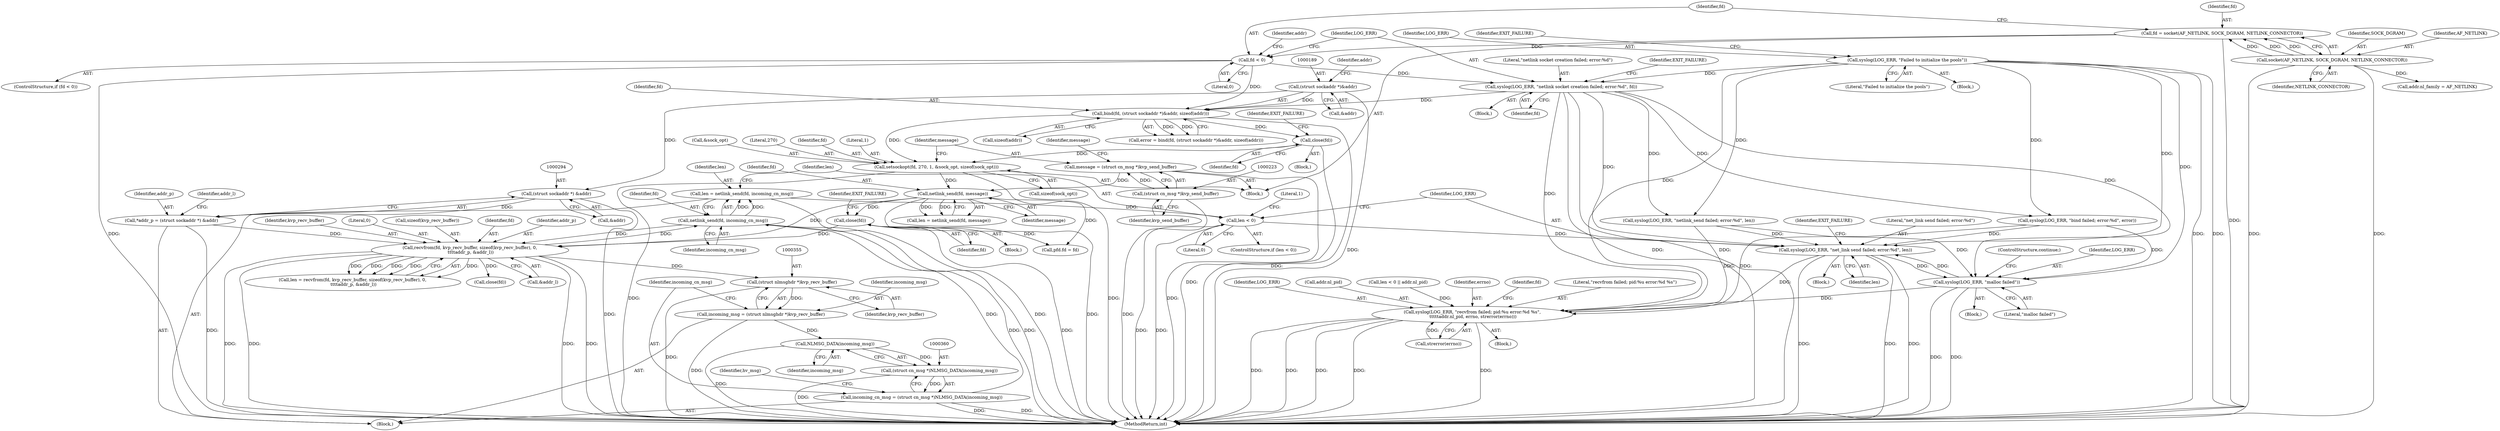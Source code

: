 digraph "0_linux_95a69adab9acfc3981c504737a2b6578e4d846ef@API" {
"1000852" [label="(Call,len = netlink_send(fd, incoming_cn_msg))"];
"1000854" [label="(Call,netlink_send(fd, incoming_cn_msg))"];
"1000320" [label="(Call,recvfrom(fd, kvp_recv_buffer, sizeof(kvp_recv_buffer), 0,\n \t\t\t\taddr_p, &addr_l))"];
"1000266" [label="(Call,netlink_send(fd, message))"];
"1000212" [label="(Call,setsockopt(fd, 270, 1, &sock_opt, sizeof(sock_opt)))"];
"1000186" [label="(Call,bind(fd, (struct sockaddr *)&addr, sizeof(addr)))"];
"1000154" [label="(Call,fd < 0)"];
"1000147" [label="(Call,fd = socket(AF_NETLINK, SOCK_DGRAM, NETLINK_CONNECTOR))"];
"1000149" [label="(Call,socket(AF_NETLINK, SOCK_DGRAM, NETLINK_CONNECTOR))"];
"1000158" [label="(Call,syslog(LOG_ERR, \"netlink socket creation failed; error:%d\", fd))"];
"1000142" [label="(Call,syslog(LOG_ERR, \"Failed to initialize the pools\"))"];
"1000188" [label="(Call,(struct sockaddr *)&addr)"];
"1000203" [label="(Call,close(fd))"];
"1000220" [label="(Call,message = (struct cn_msg *)kvp_send_buffer)"];
"1000222" [label="(Call,(struct cn_msg *)kvp_send_buffer)"];
"1000278" [label="(Call,close(fd))"];
"1000291" [label="(Call,*addr_p = (struct sockaddr *) &addr)"];
"1000293" [label="(Call,(struct sockaddr *) &addr)"];
"1000357" [label="(Call,incoming_cn_msg = (struct cn_msg *)NLMSG_DATA(incoming_msg))"];
"1000359" [label="(Call,(struct cn_msg *)NLMSG_DATA(incoming_msg))"];
"1000361" [label="(Call,NLMSG_DATA(incoming_msg))"];
"1000352" [label="(Call,incoming_msg = (struct nlmsghdr *)kvp_recv_buffer)"];
"1000354" [label="(Call,(struct nlmsghdr *)kvp_recv_buffer)"];
"1000858" [label="(Call,len < 0)"];
"1000862" [label="(Call,syslog(LOG_ERR, \"net_link send failed; error:%d\", len))"];
"1000338" [label="(Call,syslog(LOG_ERR, \"recvfrom failed; pid:%u error:%d %s\",\n \t\t\t\t\taddr.nl_pid, errno, strerror(errno)))"];
"1000429" [label="(Call,syslog(LOG_ERR, \"malloc failed\"))"];
"1000353" [label="(Identifier,incoming_msg)"];
"1000143" [label="(Identifier,LOG_ERR)"];
"1000267" [label="(Identifier,fd)"];
"1000164" [label="(Call,addr.nl_family = AF_NETLINK)"];
"1000278" [label="(Call,close(fd))"];
"1000222" [label="(Call,(struct cn_msg *)kvp_send_buffer)"];
"1000166" [label="(Identifier,addr)"];
"1000354" [label="(Call,(struct nlmsghdr *)kvp_recv_buffer)"];
"1000187" [label="(Identifier,fd)"];
"1000281" [label="(Identifier,EXIT_FAILURE)"];
"1000432" [label="(ControlStructure,continue;)"];
"1000214" [label="(Literal,270)"];
"1000868" [label="(MethodReturn,int)"];
"1000220" [label="(Call,message = (struct cn_msg *)kvp_send_buffer)"];
"1000203" [label="(Call,close(fd))"];
"1000155" [label="(Identifier,fd)"];
"1000861" [label="(Block,)"];
"1000867" [label="(Identifier,EXIT_FAILURE)"];
"1000190" [label="(Call,&addr)"];
"1000322" [label="(Identifier,kvp_recv_buffer)"];
"1000279" [label="(Identifier,fd)"];
"1000339" [label="(Identifier,LOG_ERR)"];
"1000146" [label="(Identifier,EXIT_FAILURE)"];
"1000292" [label="(Identifier,addr_p)"];
"1000318" [label="(Call,len = recvfrom(fd, kvp_recv_buffer, sizeof(kvp_recv_buffer), 0,\n \t\t\t\taddr_p, &addr_l))"];
"1000268" [label="(Identifier,message)"];
"1000864" [label="(Literal,\"net_link send failed; error:%d\")"];
"1000341" [label="(Call,addr.nl_pid)"];
"1000852" [label="(Call,len = netlink_send(fd, incoming_cn_msg))"];
"1000198" [label="(Block,)"];
"1000186" [label="(Call,bind(fd, (struct sockaddr *)&addr, sizeof(addr)))"];
"1000160" [label="(Literal,\"netlink socket creation failed; error:%d\")"];
"1000337" [label="(Block,)"];
"1000325" [label="(Literal,0)"];
"1000152" [label="(Identifier,NETLINK_CONNECTOR)"];
"1000228" [label="(Identifier,message)"];
"1000224" [label="(Identifier,kvp_send_buffer)"];
"1000156" [label="(Literal,0)"];
"1000212" [label="(Call,setsockopt(fd, 270, 1, &sock_opt, sizeof(sock_opt)))"];
"1000144" [label="(Literal,\"Failed to initialize the pools\")"];
"1000192" [label="(Call,sizeof(addr))"];
"1000218" [label="(Call,sizeof(sock_opt))"];
"1000330" [label="(Call,len < 0 || addr.nl_pid)"];
"1000430" [label="(Identifier,LOG_ERR)"];
"1000215" [label="(Literal,1)"];
"1000289" [label="(Block,)"];
"1000159" [label="(Identifier,LOG_ERR)"];
"1000345" [label="(Call,strerror(errno))"];
"1000344" [label="(Identifier,errno)"];
"1000295" [label="(Call,&addr)"];
"1000347" [label="(Call,close(fd))"];
"1000151" [label="(Identifier,SOCK_DGRAM)"];
"1000288" [label="(Literal,1)"];
"1000320" [label="(Call,recvfrom(fd, kvp_recv_buffer, sizeof(kvp_recv_buffer), 0,\n \t\t\t\taddr_p, &addr_l))"];
"1000274" [label="(Call,syslog(LOG_ERR, \"netlink_send failed; error:%d\", len))"];
"1000157" [label="(Block,)"];
"1000856" [label="(Identifier,incoming_cn_msg)"];
"1000150" [label="(Identifier,AF_NETLINK)"];
"1000429" [label="(Call,syslog(LOG_ERR, \"malloc failed\"))"];
"1000348" [label="(Identifier,fd)"];
"1000204" [label="(Identifier,fd)"];
"1000323" [label="(Call,sizeof(kvp_recv_buffer))"];
"1000858" [label="(Call,len < 0)"];
"1000327" [label="(Call,&addr_l)"];
"1000206" [label="(Identifier,EXIT_FAILURE)"];
"1000293" [label="(Call,(struct sockaddr *) &addr)"];
"1000141" [label="(Block,)"];
"1000359" [label="(Call,(struct cn_msg *)NLMSG_DATA(incoming_msg))"];
"1000188" [label="(Call,(struct sockaddr *)&addr)"];
"1000860" [label="(Literal,0)"];
"1000184" [label="(Call,error = bind(fd, (struct sockaddr *)&addr, sizeof(addr)))"];
"1000110" [label="(Block,)"];
"1000148" [label="(Identifier,fd)"];
"1000361" [label="(Call,NLMSG_DATA(incoming_msg))"];
"1000364" [label="(Identifier,hv_msg)"];
"1000428" [label="(Block,)"];
"1000158" [label="(Call,syslog(LOG_ERR, \"netlink socket creation failed; error:%d\", fd))"];
"1000859" [label="(Identifier,len)"];
"1000321" [label="(Identifier,fd)"];
"1000199" [label="(Call,syslog(LOG_ERR, \"bind failed; error:%d\", error))"];
"1000862" [label="(Call,syslog(LOG_ERR, \"net_link send failed; error:%d\", len))"];
"1000326" [label="(Identifier,addr_p)"];
"1000357" [label="(Call,incoming_cn_msg = (struct cn_msg *)NLMSG_DATA(incoming_msg))"];
"1000352" [label="(Call,incoming_msg = (struct nlmsghdr *)kvp_recv_buffer)"];
"1000161" [label="(Identifier,fd)"];
"1000863" [label="(Identifier,LOG_ERR)"];
"1000853" [label="(Identifier,len)"];
"1000216" [label="(Call,&sock_opt)"];
"1000865" [label="(Identifier,len)"];
"1000299" [label="(Identifier,addr_l)"];
"1000163" [label="(Identifier,EXIT_FAILURE)"];
"1000266" [label="(Call,netlink_send(fd, message))"];
"1000273" [label="(Block,)"];
"1000291" [label="(Call,*addr_p = (struct sockaddr *) &addr)"];
"1000221" [label="(Identifier,message)"];
"1000142" [label="(Call,syslog(LOG_ERR, \"Failed to initialize the pools\"))"];
"1000153" [label="(ControlStructure,if (fd < 0))"];
"1000340" [label="(Literal,\"recvfrom failed; pid:%u error:%d %s\")"];
"1000855" [label="(Identifier,fd)"];
"1000338" [label="(Call,syslog(LOG_ERR, \"recvfrom failed; pid:%u error:%d %s\",\n \t\t\t\t\taddr.nl_pid, errno, strerror(errno)))"];
"1000857" [label="(ControlStructure,if (len < 0))"];
"1000358" [label="(Identifier,incoming_cn_msg)"];
"1000362" [label="(Identifier,incoming_msg)"];
"1000213" [label="(Identifier,fd)"];
"1000282" [label="(Call,pfd.fd = fd)"];
"1000431" [label="(Literal,\"malloc failed\")"];
"1000264" [label="(Call,len = netlink_send(fd, message))"];
"1000854" [label="(Call,netlink_send(fd, incoming_cn_msg))"];
"1000154" [label="(Call,fd < 0)"];
"1000149" [label="(Call,socket(AF_NETLINK, SOCK_DGRAM, NETLINK_CONNECTOR))"];
"1000193" [label="(Identifier,addr)"];
"1000356" [label="(Identifier,kvp_recv_buffer)"];
"1000147" [label="(Call,fd = socket(AF_NETLINK, SOCK_DGRAM, NETLINK_CONNECTOR))"];
"1000852" -> "1000289"  [label="AST: "];
"1000852" -> "1000854"  [label="CFG: "];
"1000853" -> "1000852"  [label="AST: "];
"1000854" -> "1000852"  [label="AST: "];
"1000859" -> "1000852"  [label="CFG: "];
"1000852" -> "1000868"  [label="DDG: "];
"1000854" -> "1000852"  [label="DDG: "];
"1000854" -> "1000852"  [label="DDG: "];
"1000852" -> "1000858"  [label="DDG: "];
"1000854" -> "1000856"  [label="CFG: "];
"1000855" -> "1000854"  [label="AST: "];
"1000856" -> "1000854"  [label="AST: "];
"1000854" -> "1000868"  [label="DDG: "];
"1000854" -> "1000868"  [label="DDG: "];
"1000854" -> "1000320"  [label="DDG: "];
"1000320" -> "1000854"  [label="DDG: "];
"1000357" -> "1000854"  [label="DDG: "];
"1000320" -> "1000318"  [label="AST: "];
"1000320" -> "1000327"  [label="CFG: "];
"1000321" -> "1000320"  [label="AST: "];
"1000322" -> "1000320"  [label="AST: "];
"1000323" -> "1000320"  [label="AST: "];
"1000325" -> "1000320"  [label="AST: "];
"1000326" -> "1000320"  [label="AST: "];
"1000327" -> "1000320"  [label="AST: "];
"1000318" -> "1000320"  [label="CFG: "];
"1000320" -> "1000868"  [label="DDG: "];
"1000320" -> "1000868"  [label="DDG: "];
"1000320" -> "1000868"  [label="DDG: "];
"1000320" -> "1000868"  [label="DDG: "];
"1000320" -> "1000318"  [label="DDG: "];
"1000320" -> "1000318"  [label="DDG: "];
"1000320" -> "1000318"  [label="DDG: "];
"1000320" -> "1000318"  [label="DDG: "];
"1000320" -> "1000318"  [label="DDG: "];
"1000266" -> "1000320"  [label="DDG: "];
"1000278" -> "1000320"  [label="DDG: "];
"1000291" -> "1000320"  [label="DDG: "];
"1000320" -> "1000347"  [label="DDG: "];
"1000320" -> "1000354"  [label="DDG: "];
"1000266" -> "1000264"  [label="AST: "];
"1000266" -> "1000268"  [label="CFG: "];
"1000267" -> "1000266"  [label="AST: "];
"1000268" -> "1000266"  [label="AST: "];
"1000264" -> "1000266"  [label="CFG: "];
"1000266" -> "1000868"  [label="DDG: "];
"1000266" -> "1000264"  [label="DDG: "];
"1000266" -> "1000264"  [label="DDG: "];
"1000212" -> "1000266"  [label="DDG: "];
"1000220" -> "1000266"  [label="DDG: "];
"1000266" -> "1000278"  [label="DDG: "];
"1000266" -> "1000282"  [label="DDG: "];
"1000212" -> "1000110"  [label="AST: "];
"1000212" -> "1000218"  [label="CFG: "];
"1000213" -> "1000212"  [label="AST: "];
"1000214" -> "1000212"  [label="AST: "];
"1000215" -> "1000212"  [label="AST: "];
"1000216" -> "1000212"  [label="AST: "];
"1000218" -> "1000212"  [label="AST: "];
"1000221" -> "1000212"  [label="CFG: "];
"1000212" -> "1000868"  [label="DDG: "];
"1000212" -> "1000868"  [label="DDG: "];
"1000186" -> "1000212"  [label="DDG: "];
"1000203" -> "1000212"  [label="DDG: "];
"1000186" -> "1000184"  [label="AST: "];
"1000186" -> "1000192"  [label="CFG: "];
"1000187" -> "1000186"  [label="AST: "];
"1000188" -> "1000186"  [label="AST: "];
"1000192" -> "1000186"  [label="AST: "];
"1000184" -> "1000186"  [label="CFG: "];
"1000186" -> "1000868"  [label="DDG: "];
"1000186" -> "1000184"  [label="DDG: "];
"1000186" -> "1000184"  [label="DDG: "];
"1000154" -> "1000186"  [label="DDG: "];
"1000158" -> "1000186"  [label="DDG: "];
"1000188" -> "1000186"  [label="DDG: "];
"1000186" -> "1000203"  [label="DDG: "];
"1000154" -> "1000153"  [label="AST: "];
"1000154" -> "1000156"  [label="CFG: "];
"1000155" -> "1000154"  [label="AST: "];
"1000156" -> "1000154"  [label="AST: "];
"1000159" -> "1000154"  [label="CFG: "];
"1000166" -> "1000154"  [label="CFG: "];
"1000154" -> "1000868"  [label="DDG: "];
"1000147" -> "1000154"  [label="DDG: "];
"1000154" -> "1000158"  [label="DDG: "];
"1000147" -> "1000110"  [label="AST: "];
"1000147" -> "1000149"  [label="CFG: "];
"1000148" -> "1000147"  [label="AST: "];
"1000149" -> "1000147"  [label="AST: "];
"1000155" -> "1000147"  [label="CFG: "];
"1000147" -> "1000868"  [label="DDG: "];
"1000149" -> "1000147"  [label="DDG: "];
"1000149" -> "1000147"  [label="DDG: "];
"1000149" -> "1000147"  [label="DDG: "];
"1000149" -> "1000152"  [label="CFG: "];
"1000150" -> "1000149"  [label="AST: "];
"1000151" -> "1000149"  [label="AST: "];
"1000152" -> "1000149"  [label="AST: "];
"1000149" -> "1000868"  [label="DDG: "];
"1000149" -> "1000868"  [label="DDG: "];
"1000149" -> "1000164"  [label="DDG: "];
"1000158" -> "1000157"  [label="AST: "];
"1000158" -> "1000161"  [label="CFG: "];
"1000159" -> "1000158"  [label="AST: "];
"1000160" -> "1000158"  [label="AST: "];
"1000161" -> "1000158"  [label="AST: "];
"1000163" -> "1000158"  [label="CFG: "];
"1000158" -> "1000868"  [label="DDG: "];
"1000158" -> "1000868"  [label="DDG: "];
"1000142" -> "1000158"  [label="DDG: "];
"1000158" -> "1000199"  [label="DDG: "];
"1000158" -> "1000274"  [label="DDG: "];
"1000158" -> "1000338"  [label="DDG: "];
"1000158" -> "1000429"  [label="DDG: "];
"1000158" -> "1000862"  [label="DDG: "];
"1000142" -> "1000141"  [label="AST: "];
"1000142" -> "1000144"  [label="CFG: "];
"1000143" -> "1000142"  [label="AST: "];
"1000144" -> "1000142"  [label="AST: "];
"1000146" -> "1000142"  [label="CFG: "];
"1000142" -> "1000868"  [label="DDG: "];
"1000142" -> "1000868"  [label="DDG: "];
"1000142" -> "1000199"  [label="DDG: "];
"1000142" -> "1000274"  [label="DDG: "];
"1000142" -> "1000338"  [label="DDG: "];
"1000142" -> "1000429"  [label="DDG: "];
"1000142" -> "1000862"  [label="DDG: "];
"1000188" -> "1000190"  [label="CFG: "];
"1000189" -> "1000188"  [label="AST: "];
"1000190" -> "1000188"  [label="AST: "];
"1000193" -> "1000188"  [label="CFG: "];
"1000188" -> "1000868"  [label="DDG: "];
"1000188" -> "1000293"  [label="DDG: "];
"1000203" -> "1000198"  [label="AST: "];
"1000203" -> "1000204"  [label="CFG: "];
"1000204" -> "1000203"  [label="AST: "];
"1000206" -> "1000203"  [label="CFG: "];
"1000203" -> "1000868"  [label="DDG: "];
"1000220" -> "1000110"  [label="AST: "];
"1000220" -> "1000222"  [label="CFG: "];
"1000221" -> "1000220"  [label="AST: "];
"1000222" -> "1000220"  [label="AST: "];
"1000228" -> "1000220"  [label="CFG: "];
"1000220" -> "1000868"  [label="DDG: "];
"1000222" -> "1000220"  [label="DDG: "];
"1000222" -> "1000224"  [label="CFG: "];
"1000223" -> "1000222"  [label="AST: "];
"1000224" -> "1000222"  [label="AST: "];
"1000222" -> "1000868"  [label="DDG: "];
"1000278" -> "1000273"  [label="AST: "];
"1000278" -> "1000279"  [label="CFG: "];
"1000279" -> "1000278"  [label="AST: "];
"1000281" -> "1000278"  [label="CFG: "];
"1000278" -> "1000868"  [label="DDG: "];
"1000278" -> "1000282"  [label="DDG: "];
"1000291" -> "1000289"  [label="AST: "];
"1000291" -> "1000293"  [label="CFG: "];
"1000292" -> "1000291"  [label="AST: "];
"1000293" -> "1000291"  [label="AST: "];
"1000299" -> "1000291"  [label="CFG: "];
"1000291" -> "1000868"  [label="DDG: "];
"1000293" -> "1000291"  [label="DDG: "];
"1000293" -> "1000295"  [label="CFG: "];
"1000294" -> "1000293"  [label="AST: "];
"1000295" -> "1000293"  [label="AST: "];
"1000293" -> "1000868"  [label="DDG: "];
"1000357" -> "1000289"  [label="AST: "];
"1000357" -> "1000359"  [label="CFG: "];
"1000358" -> "1000357"  [label="AST: "];
"1000359" -> "1000357"  [label="AST: "];
"1000364" -> "1000357"  [label="CFG: "];
"1000357" -> "1000868"  [label="DDG: "];
"1000357" -> "1000868"  [label="DDG: "];
"1000359" -> "1000357"  [label="DDG: "];
"1000359" -> "1000361"  [label="CFG: "];
"1000360" -> "1000359"  [label="AST: "];
"1000361" -> "1000359"  [label="AST: "];
"1000359" -> "1000868"  [label="DDG: "];
"1000361" -> "1000359"  [label="DDG: "];
"1000361" -> "1000362"  [label="CFG: "];
"1000362" -> "1000361"  [label="AST: "];
"1000361" -> "1000868"  [label="DDG: "];
"1000352" -> "1000361"  [label="DDG: "];
"1000352" -> "1000289"  [label="AST: "];
"1000352" -> "1000354"  [label="CFG: "];
"1000353" -> "1000352"  [label="AST: "];
"1000354" -> "1000352"  [label="AST: "];
"1000358" -> "1000352"  [label="CFG: "];
"1000352" -> "1000868"  [label="DDG: "];
"1000354" -> "1000352"  [label="DDG: "];
"1000354" -> "1000356"  [label="CFG: "];
"1000355" -> "1000354"  [label="AST: "];
"1000356" -> "1000354"  [label="AST: "];
"1000354" -> "1000868"  [label="DDG: "];
"1000858" -> "1000857"  [label="AST: "];
"1000858" -> "1000860"  [label="CFG: "];
"1000859" -> "1000858"  [label="AST: "];
"1000860" -> "1000858"  [label="AST: "];
"1000288" -> "1000858"  [label="CFG: "];
"1000863" -> "1000858"  [label="CFG: "];
"1000858" -> "1000868"  [label="DDG: "];
"1000858" -> "1000868"  [label="DDG: "];
"1000858" -> "1000862"  [label="DDG: "];
"1000862" -> "1000861"  [label="AST: "];
"1000862" -> "1000865"  [label="CFG: "];
"1000863" -> "1000862"  [label="AST: "];
"1000864" -> "1000862"  [label="AST: "];
"1000865" -> "1000862"  [label="AST: "];
"1000867" -> "1000862"  [label="CFG: "];
"1000862" -> "1000868"  [label="DDG: "];
"1000862" -> "1000868"  [label="DDG: "];
"1000862" -> "1000868"  [label="DDG: "];
"1000862" -> "1000338"  [label="DDG: "];
"1000862" -> "1000429"  [label="DDG: "];
"1000274" -> "1000862"  [label="DDG: "];
"1000199" -> "1000862"  [label="DDG: "];
"1000429" -> "1000862"  [label="DDG: "];
"1000338" -> "1000337"  [label="AST: "];
"1000338" -> "1000345"  [label="CFG: "];
"1000339" -> "1000338"  [label="AST: "];
"1000340" -> "1000338"  [label="AST: "];
"1000341" -> "1000338"  [label="AST: "];
"1000344" -> "1000338"  [label="AST: "];
"1000345" -> "1000338"  [label="AST: "];
"1000348" -> "1000338"  [label="CFG: "];
"1000338" -> "1000868"  [label="DDG: "];
"1000338" -> "1000868"  [label="DDG: "];
"1000338" -> "1000868"  [label="DDG: "];
"1000338" -> "1000868"  [label="DDG: "];
"1000338" -> "1000868"  [label="DDG: "];
"1000274" -> "1000338"  [label="DDG: "];
"1000199" -> "1000338"  [label="DDG: "];
"1000429" -> "1000338"  [label="DDG: "];
"1000330" -> "1000338"  [label="DDG: "];
"1000345" -> "1000338"  [label="DDG: "];
"1000429" -> "1000428"  [label="AST: "];
"1000429" -> "1000431"  [label="CFG: "];
"1000430" -> "1000429"  [label="AST: "];
"1000431" -> "1000429"  [label="AST: "];
"1000432" -> "1000429"  [label="CFG: "];
"1000429" -> "1000868"  [label="DDG: "];
"1000429" -> "1000868"  [label="DDG: "];
"1000274" -> "1000429"  [label="DDG: "];
"1000199" -> "1000429"  [label="DDG: "];
}
